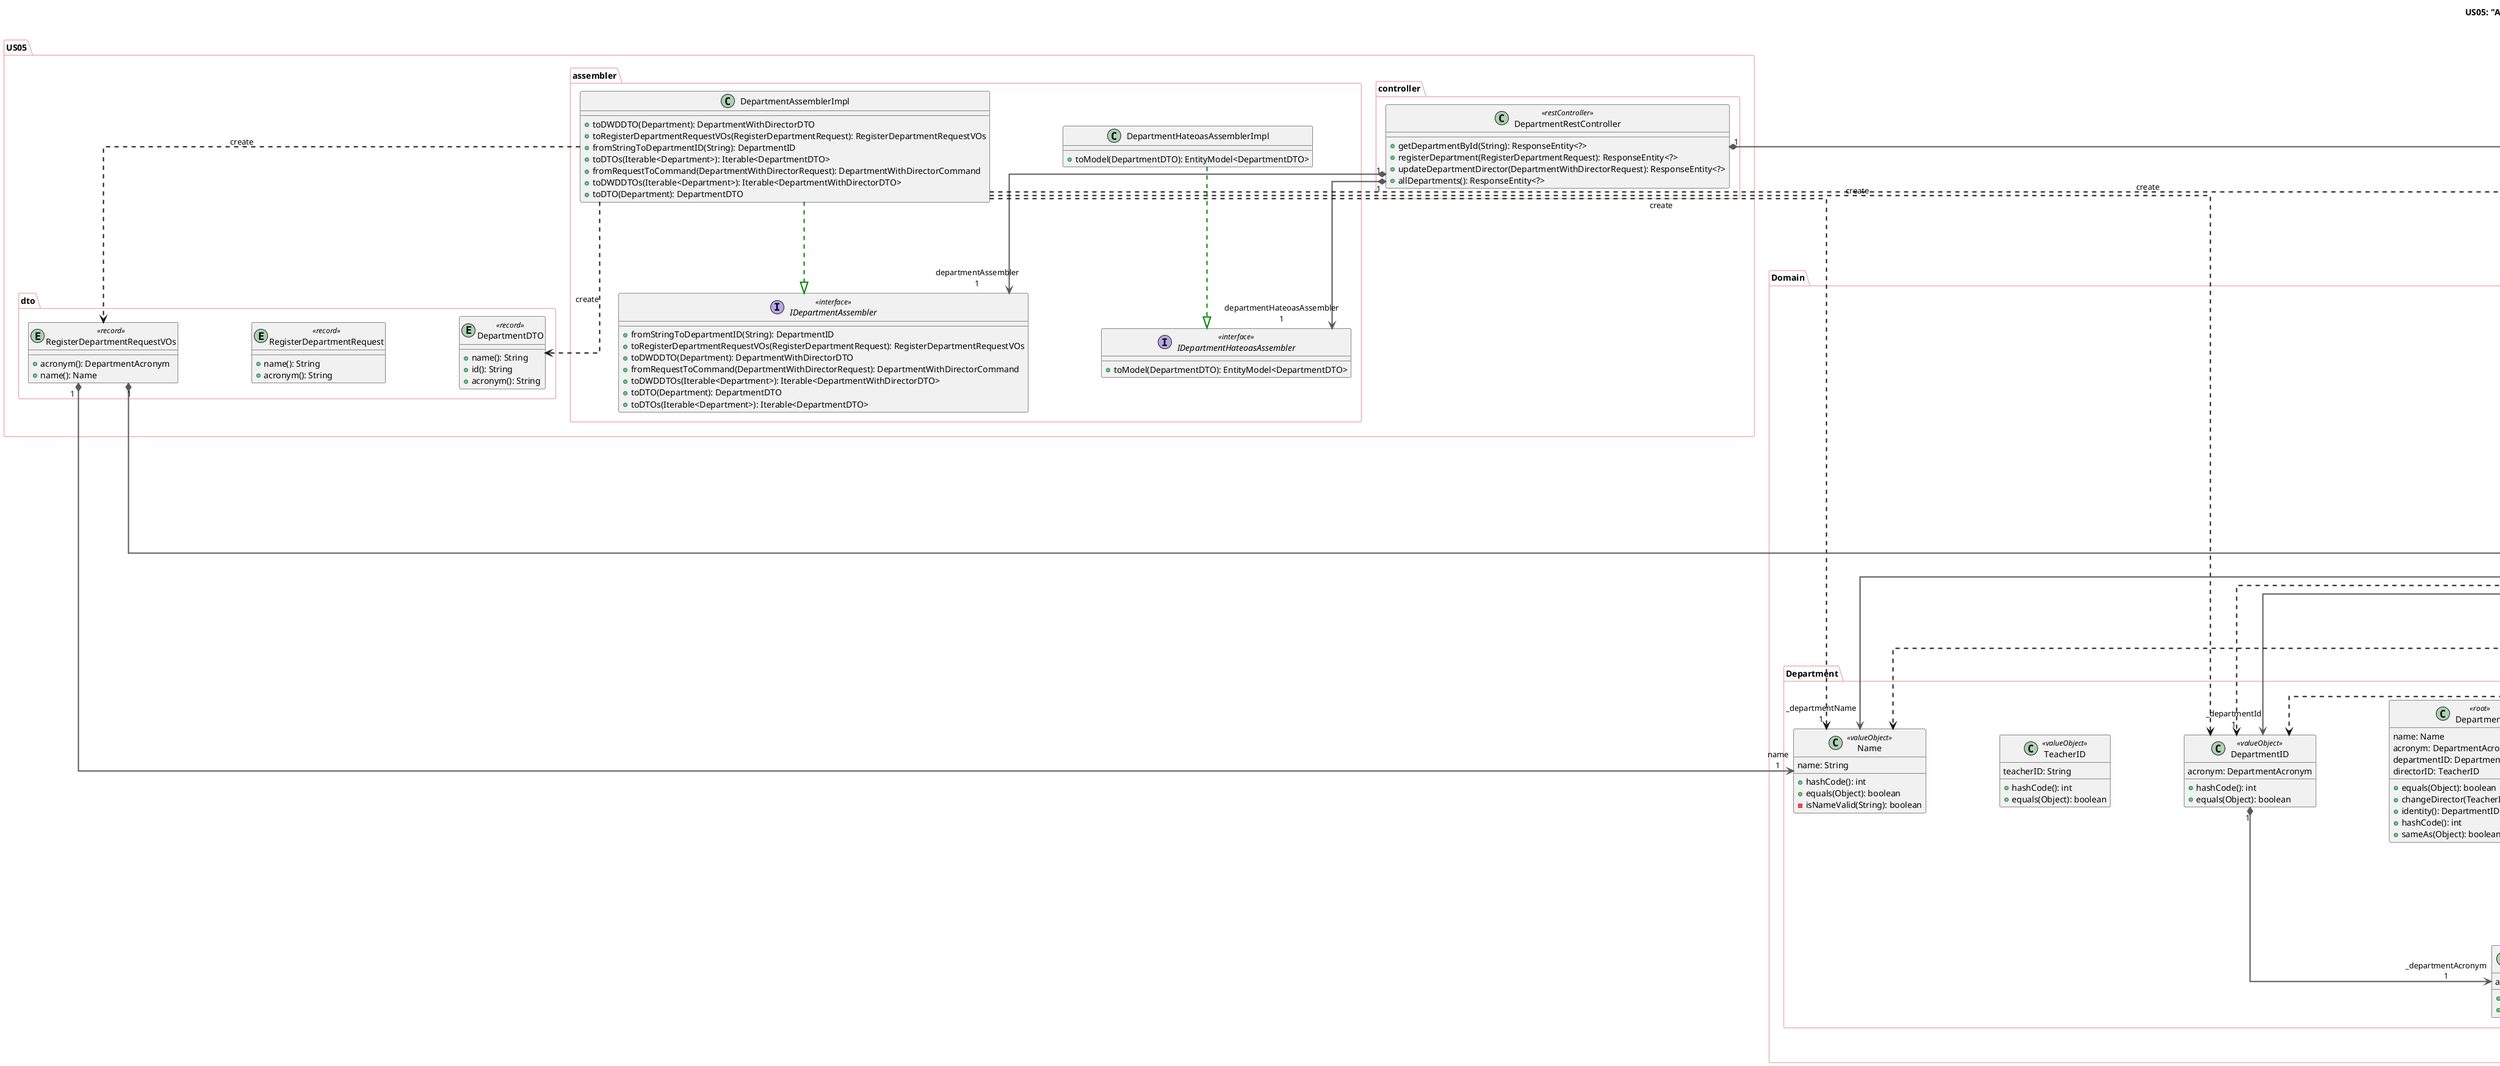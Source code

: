 @startuml
skinparam linetype ortho
skinparam ranksep 150
skinparam nodesep 120
skinparam packageBorderColor #F0B0B0
skinparam arrowThickness 2
top to bottom direction


title US05: "As an Administrator, I want to Register a Department in the System"\nLogical View Level 5

package US05 {
'--- Controller ---
package controller {
  class DepartmentRestController <<restController>> {
    + getDepartmentById(String): ResponseEntity<?>
    + registerDepartment(RegisterDepartmentRequest): ResponseEntity<?>
    + updateDepartmentDirector(DepartmentWithDirectorRequest): ResponseEntity<?>
    + allDepartments(): ResponseEntity<?>
  }
}

'--- Assembler ---
package assembler {
interface IDepartmentAssembler << interface >> {
  + fromStringToDepartmentID(String): DepartmentID
  + toRegisterDepartmentRequestVOs(RegisterDepartmentRequest): RegisterDepartmentRequestVOs
  + toDWDDTO(Department): DepartmentWithDirectorDTO
  + fromRequestToCommand(DepartmentWithDirectorRequest): DepartmentWithDirectorCommand
  + toDWDDTOs(Iterable<Department>): Iterable<DepartmentWithDirectorDTO>
  + toDTO(Department): DepartmentDTO
  + toDTOs(Iterable<Department>): Iterable<DepartmentDTO>
}

class DepartmentAssemblerImpl {
  + toDWDDTO(Department): DepartmentWithDirectorDTO
  + toRegisterDepartmentRequestVOs(RegisterDepartmentRequest): RegisterDepartmentRequestVOs
  + fromStringToDepartmentID(String): DepartmentID
  + toDTOs(Iterable<Department>): Iterable<DepartmentDTO>
  + fromRequestToCommand(DepartmentWithDirectorRequest): DepartmentWithDirectorCommand
  + toDWDDTOs(Iterable<Department>): Iterable<DepartmentWithDirectorDTO>
  + toDTO(Department): DepartmentDTO
}

class DepartmentHateoasAssemblerImpl {
  + toModel(DepartmentDTO): EntityModel<DepartmentDTO>
}
interface IDepartmentHateoasAssembler << interface >> {
  + toModel(DepartmentDTO): EntityModel<DepartmentDTO>
}
}

package dto {
entity DepartmentDTO << record >> {
  + name(): String
  + id(): String
  + acronym(): String
}
entity RegisterDepartmentRequest << record >> {
  + name(): String
  + acronym(): String
}
entity RegisterDepartmentRequestVOs << record >> {
  + acronym(): DepartmentAcronym
  + name(): Name
}

}
}
'--- Services & Interfaces ---
package Service {
    'skinparam PackageBorderColor White
    interface IDepartmentRegistrationService << interface >> {
      + createAndSaveDepartment(RegisterDepartmentRequestVOs): Department
      + getDepartmentById(DepartmentID): Optional<Department>
       allDepartments: Iterable<Department>
    }
    class DepartmentRegistrationServiceImpl {
      + createAndSaveDepartment(RegisterDepartmentRequestVOs): Department
      + getDepartmentById(DepartmentID): Optional<Department>
       allDepartments: Iterable<Department>
    }
}

'--- DOMAIN ---
package Domain {

'--- Factories & Interfaces ---
package Factory {
    together{
    interface IDepartmentFactory << interface >> {
      + newDepartment(DepartmentAcronym, Name, TeacherID): Department
      + newDepartment(DepartmentAcronym, Name): Department
    }

    class DepartmentFactoryImpl {
      + newDepartment(DepartmentAcronym, Name, TeacherID): Department
      + newDepartment(DepartmentAcronym, Name): Department
    }
    }
}
'--- Department Aggregate ---
package Department {
class Department <<root>> {
  + equals(Object): boolean
  + changeDirector(TeacherID): boolean
  + identity(): DepartmentID
  + hashCode(): int
  + sameAs(Object): boolean
   name: Name
   acronym: DepartmentAcronym
   departmentID: DepartmentID
   directorID: TeacherID
}

class DepartmentAcronym << valueObject >> {
  + equals(Object): boolean
  + hashCode(): int
   acronym: String
}
class DepartmentID << valueObject >>{
  + hashCode(): int
  + equals(Object): boolean
   acronym: DepartmentAcronym
}
class TeacherID << valueObject >>{
  + hashCode(): int
  + equals(Object): boolean
   teacherID: String
}
class Name << valueObject >>{
  + hashCode(): int
  + equals(Object): boolean
  - isNameValid(String): boolean
   name: String
}

'--- Repository IREPO---
package Repository {
  interface IDepartmentRepository << interface >> {
    + findDepartmentByID(DepartmentID): Optional<Department>
    + containsOfIdentity(DepartmentID): boolean
    + save(Department): Department
    + findAll(): List<Department>
    + ofIdentity(DepartmentID): Optional<Department>
     departmentIDs: Set<DepartmentID>
  }
  }
}
package Persistence {
  '--- Mappers ---
  package Mapper {
    interface IDepartmentIDMapper << interface >> {
      + toDataModel(DepartmentID): DepartmentIDDataModel
      + toDomainModel(DepartmentIDDataModel): DepartmentID
    }
    class DepartmentIDMapperImpl {
      + toDataModel(DepartmentID): DepartmentIDDataModel
      + toDomainModel(DepartmentIDDataModel): DepartmentID
    }

    interface IDepartmentMapper << interface >> {
      + toDomain(DepartmentDataModel): Department
      + toDataModel(Department): DepartmentDataModel
    }
    class DepartmentMapperImpl {
      + toDomain(DepartmentDataModel): Department
      + toDataModel(Department): DepartmentDataModel
       departmentFactory: IDepartmentFactory
    }
  }

    '--- Data Models ---
    package DataModel {
    class DepartmentDataModel <<dataModel>> {
      - id: DepartmentIDDataModel
      - directorId: TeacherIDDataModel
      - name: String
      - acronym: String
      + equals(Object): boolean
      + hashCode(): int
       name: String
       id: DepartmentIDDataModel
       acronym: String
       directorId: TeacherIDDataModel
    }


    class DepartmentIDDataModel <<dataModel>>{
      - departmentID: String
      + equals(Object): boolean
      + hashCode(): int
       departmentID: String
    }
    }
package RepositorySpringData {
  interface IDepartmentRepositorySpringData << interface >> {
    + save(DepartmentDataModel): DepartmentDataModel
    + findAll(): List<DepartmentDataModel>
    + existsById(DepartmentIDDataModel): boolean
    + findById(DepartmentIDDataModel): Optional<DepartmentDataModel>
  }
  class DepartmentRepositorySpringDataImpl {
    + save(Department): Department
    + findAll(): List<Department>
    + containsOfIdentity(DepartmentID): boolean
    + findDepartmentByID(DepartmentID): Optional<Department>
    + ofIdentity(DepartmentID): Optional<Department>
     departmentIDs: Set<DepartmentID>
  }
}




DepartmentRestController "1" *-[#595959,plain]-> "departmentAssembler\n1" IDepartmentAssembler
DepartmentRestController "1" *-[#595959,plain]-> "departmentHateoasAssembler\n1" IDepartmentHateoasAssembler
DepartmentRestController "1" *-[#595959,plain]-> "departmentRegistrationService\n1" IDepartmentRegistrationService

DepartmentAssemblerImpl -[dashed]-> DepartmentAcronym : "«create»"
DepartmentAssemblerImpl -[dashed]-> DepartmentDTO : "«create»"
DepartmentAssemblerImpl -[dashed]-> DepartmentID : "«create»"
DepartmentAssemblerImpl -[#008200,dashed]-|>  IDepartmentAssembler
DepartmentAssemblerImpl -[dashed]-> Name : "«create»"
DepartmentAssemblerImpl -[dashed]-> RegisterDepartmentRequestVOs : "«create»"

DepartmentHateoasAssemblerImpl -[#008200,dashed]-|> IDepartmentHateoasAssembler

RegisterDepartmentRequestVOs "1" *-[#595959,plain]-> "name\n1" Name
RegisterDepartmentRequestVOs "1" *-[#595959,plain]-> "_departmentAcronym\n1" acronym

DepartmentRegistrationServiceImpl "1" *-[#595959,plain]-> "departmentFactory\n1" IDepartmentFactory
DepartmentRegistrationServiceImpl -[#008200,dashed]-|>  IDepartmentRegistrationService
DepartmentRegistrationServiceImpl "1" *-[#595959,plain]-> "departmentRepository\n1" IDepartmentRepository

DepartmentFactoryImpl -[dashed]-> Department : "«create»"
DepartmentFactoryImpl -[#008200,dashed]-|> IDepartmentFactory

Department -[dashed]->  DepartmentID: "«create»"
Department "1" *-[#595959,plain]-> "_departmentId\n1" DepartmentID
Department "1" *-[#595959,plain]-> "_departmentName\n1" Name
DepartmentID "1" *-[#595959,plain]-> "_departmentAcronym\n1" DepartmentAcronym

DepartmentDataModel "1" *-[#595959,plain]-> "id\n1" DepartmentIDDataModel
DepartmentDataModel -[dashed]-> DepartmentIDDataModel: "«create»"

DepartmentRepositorySpringDataImpl "1" *-[#595959,plain]-> "idMapper\n1" IDepartmentIDMapper
DepartmentRepositorySpringDataImpl "1" *-[#595959,plain]-> "departmentMapper\n1" IDepartmentMapper
DepartmentRepositorySpringDataImpl -[#008200,dashed]-|>  IDepartmentRepository
DepartmentRepositorySpringDataImpl "1" *-[#595959,plain]-> "jpaRepo\n1" IDepartmentRepositorySpringData

DepartmentIDMapperImpl -[dashed]-> DepartmentAcronym : "«create»"
DepartmentIDMapperImpl -[dashed]-> DepartmentID : "«create»"
DepartmentIDMapperImpl -[dashed]-> DepartmentIDDataModel : "«create»"
DepartmentIDMapperImpl -[#008200,dashed]-|> IDepartmentIDMapper

DepartmentMapperImpl -[dashed]-> DepartmentAcronym : "«create»"
DepartmentMapperImpl -[dashed]-> DepartmentDataModel : "«create»"
DepartmentMapperImpl "1" *-[#595959,plain]-> "departmentFactory\n1" IDepartmentFactory
DepartmentMapperImpl -[#008200,dashed]-|> IDepartmentMapper
DepartmentMapperImpl -[dashed]-> Name : "«create»"

@enduml
